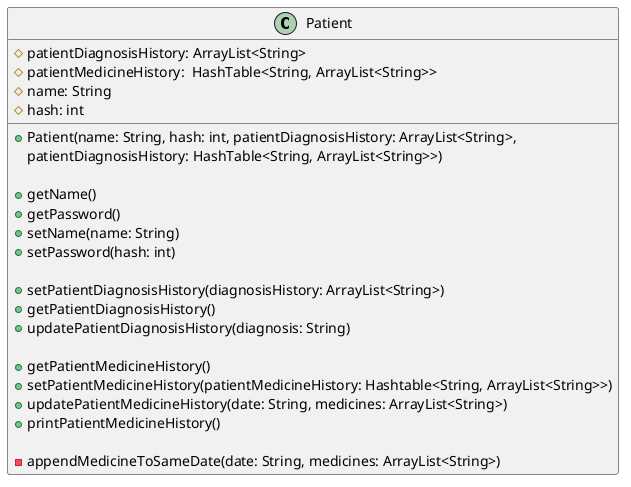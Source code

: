 [comment]: <> (//@@author Geeeetyx)

@startuml
'https://plantuml.com/sequence-diagram

class Patient{
#patientDiagnosisHistory: ArrayList<String>
#patientMedicineHistory:  HashTable<String, ArrayList<String>>
#name: String
#hash: int

+Patient(name: String, hash: int, patientDiagnosisHistory: ArrayList<String>,
         patientDiagnosisHistory: HashTable<String, ArrayList<String>>)

+getName()
+getPassword()
+setName(name: String)
+setPassword(hash: int)

+setPatientDiagnosisHistory(diagnosisHistory: ArrayList<String>)
+getPatientDiagnosisHistory()
+updatePatientDiagnosisHistory(diagnosis: String)

+getPatientMedicineHistory()
+setPatientMedicineHistory(patientMedicineHistory: Hashtable<String, ArrayList<String>>)
+updatePatientMedicineHistory(date: String, medicines: ArrayList<String>)
+printPatientMedicineHistory()

-appendMedicineToSameDate(date: String, medicines: ArrayList<String>)

}

@enduml